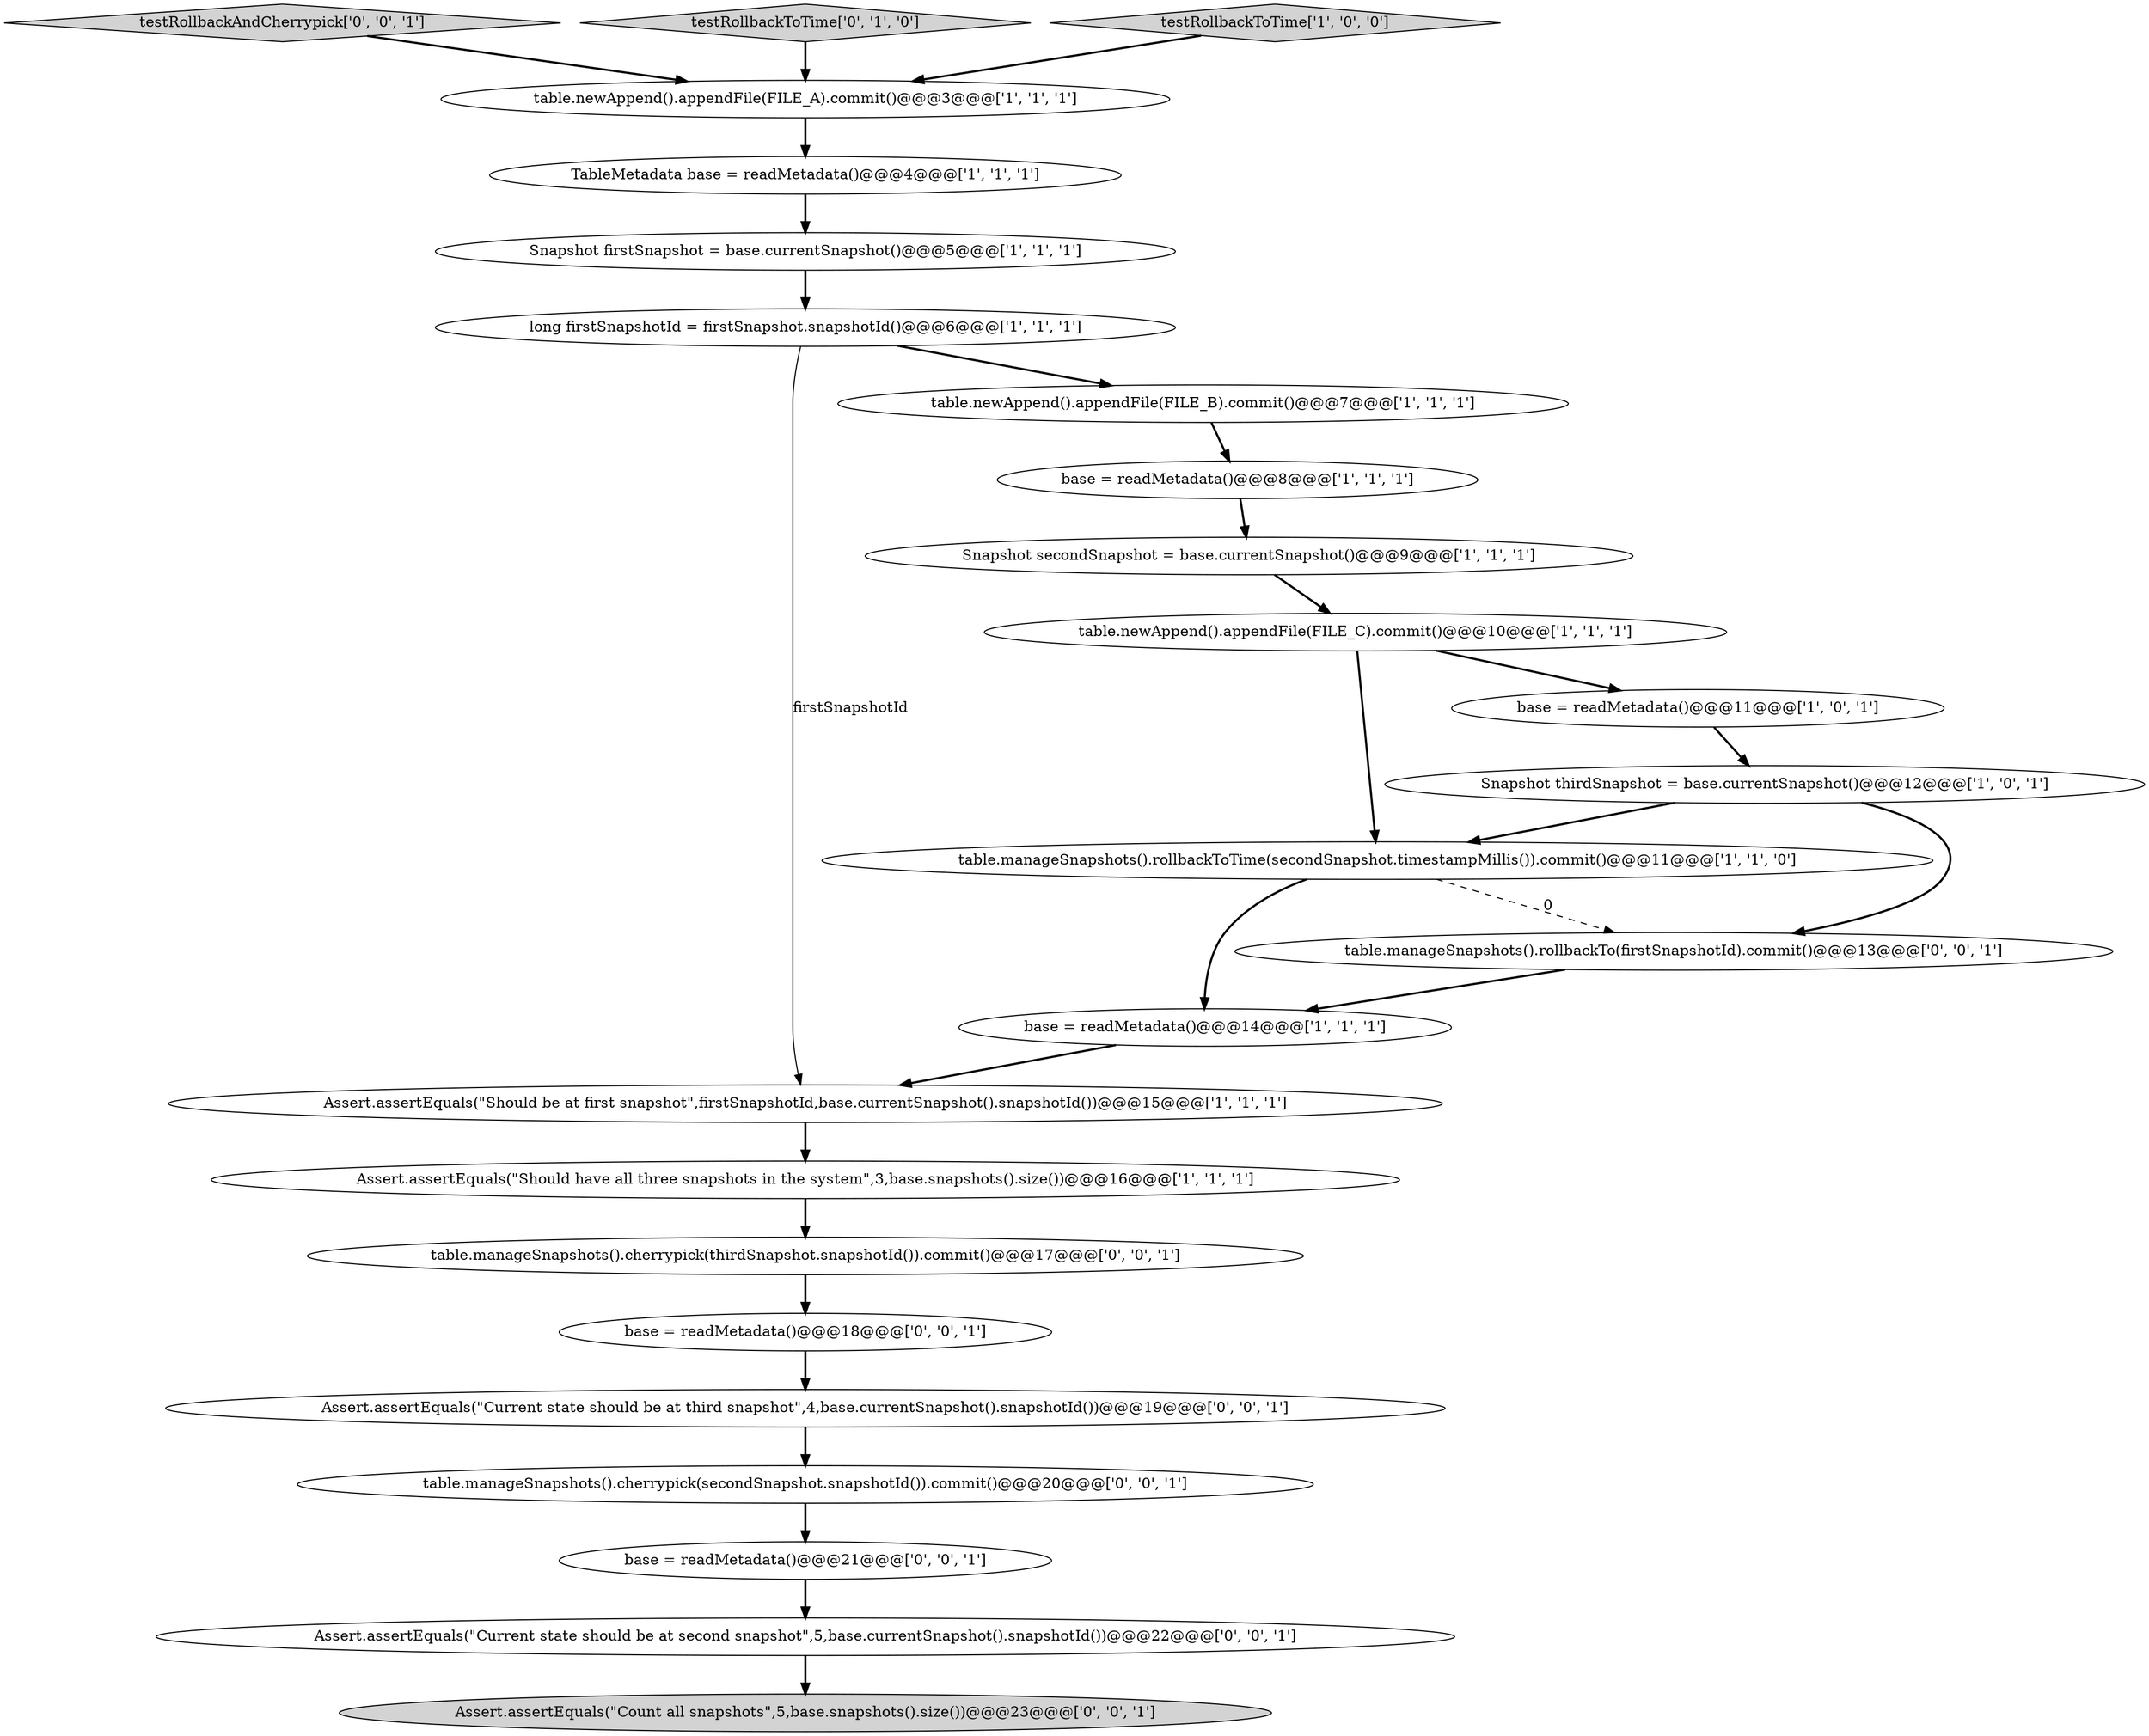 digraph {
21 [style = filled, label = "Assert.assertEquals(\"Current state should be at second snapshot\",5,base.currentSnapshot().snapshotId())@@@22@@@['0', '0', '1']", fillcolor = white, shape = ellipse image = "AAA0AAABBB3BBB"];
22 [style = filled, label = "table.manageSnapshots().cherrypick(thirdSnapshot.snapshotId()).commit()@@@17@@@['0', '0', '1']", fillcolor = white, shape = ellipse image = "AAA0AAABBB3BBB"];
2 [style = filled, label = "table.manageSnapshots().rollbackToTime(secondSnapshot.timestampMillis()).commit()@@@11@@@['1', '1', '0']", fillcolor = white, shape = ellipse image = "AAA0AAABBB1BBB"];
0 [style = filled, label = "base = readMetadata()@@@11@@@['1', '0', '1']", fillcolor = white, shape = ellipse image = "AAA0AAABBB1BBB"];
12 [style = filled, label = "TableMetadata base = readMetadata()@@@4@@@['1', '1', '1']", fillcolor = white, shape = ellipse image = "AAA0AAABBB1BBB"];
20 [style = filled, label = "base = readMetadata()@@@21@@@['0', '0', '1']", fillcolor = white, shape = ellipse image = "AAA0AAABBB3BBB"];
5 [style = filled, label = "Snapshot thirdSnapshot = base.currentSnapshot()@@@12@@@['1', '0', '1']", fillcolor = white, shape = ellipse image = "AAA0AAABBB1BBB"];
8 [style = filled, label = "Snapshot firstSnapshot = base.currentSnapshot()@@@5@@@['1', '1', '1']", fillcolor = white, shape = ellipse image = "AAA0AAABBB1BBB"];
18 [style = filled, label = "Assert.assertEquals(\"Current state should be at third snapshot\",4,base.currentSnapshot().snapshotId())@@@19@@@['0', '0', '1']", fillcolor = white, shape = ellipse image = "AAA0AAABBB3BBB"];
4 [style = filled, label = "base = readMetadata()@@@14@@@['1', '1', '1']", fillcolor = white, shape = ellipse image = "AAA0AAABBB1BBB"];
7 [style = filled, label = "Snapshot secondSnapshot = base.currentSnapshot()@@@9@@@['1', '1', '1']", fillcolor = white, shape = ellipse image = "AAA0AAABBB1BBB"];
24 [style = filled, label = "testRollbackAndCherrypick['0', '0', '1']", fillcolor = lightgray, shape = diamond image = "AAA0AAABBB3BBB"];
6 [style = filled, label = "long firstSnapshotId = firstSnapshot.snapshotId()@@@6@@@['1', '1', '1']", fillcolor = white, shape = ellipse image = "AAA0AAABBB1BBB"];
3 [style = filled, label = "table.newAppend().appendFile(FILE_A).commit()@@@3@@@['1', '1', '1']", fillcolor = white, shape = ellipse image = "AAA0AAABBB1BBB"];
10 [style = filled, label = "Assert.assertEquals(\"Should have all three snapshots in the system\",3,base.snapshots().size())@@@16@@@['1', '1', '1']", fillcolor = white, shape = ellipse image = "AAA0AAABBB1BBB"];
23 [style = filled, label = "table.manageSnapshots().rollbackTo(firstSnapshotId).commit()@@@13@@@['0', '0', '1']", fillcolor = white, shape = ellipse image = "AAA0AAABBB3BBB"];
1 [style = filled, label = "Assert.assertEquals(\"Should be at first snapshot\",firstSnapshotId,base.currentSnapshot().snapshotId())@@@15@@@['1', '1', '1']", fillcolor = white, shape = ellipse image = "AAA0AAABBB1BBB"];
15 [style = filled, label = "testRollbackToTime['0', '1', '0']", fillcolor = lightgray, shape = diamond image = "AAA0AAABBB2BBB"];
9 [style = filled, label = "base = readMetadata()@@@8@@@['1', '1', '1']", fillcolor = white, shape = ellipse image = "AAA0AAABBB1BBB"];
11 [style = filled, label = "table.newAppend().appendFile(FILE_B).commit()@@@7@@@['1', '1', '1']", fillcolor = white, shape = ellipse image = "AAA0AAABBB1BBB"];
13 [style = filled, label = "table.newAppend().appendFile(FILE_C).commit()@@@10@@@['1', '1', '1']", fillcolor = white, shape = ellipse image = "AAA0AAABBB1BBB"];
19 [style = filled, label = "base = readMetadata()@@@18@@@['0', '0', '1']", fillcolor = white, shape = ellipse image = "AAA0AAABBB3BBB"];
17 [style = filled, label = "table.manageSnapshots().cherrypick(secondSnapshot.snapshotId()).commit()@@@20@@@['0', '0', '1']", fillcolor = white, shape = ellipse image = "AAA0AAABBB3BBB"];
16 [style = filled, label = "Assert.assertEquals(\"Count all snapshots\",5,base.snapshots().size())@@@23@@@['0', '0', '1']", fillcolor = lightgray, shape = ellipse image = "AAA0AAABBB3BBB"];
14 [style = filled, label = "testRollbackToTime['1', '0', '0']", fillcolor = lightgray, shape = diamond image = "AAA0AAABBB1BBB"];
5->2 [style = bold, label=""];
22->19 [style = bold, label=""];
2->4 [style = bold, label=""];
1->10 [style = bold, label=""];
14->3 [style = bold, label=""];
13->0 [style = bold, label=""];
6->11 [style = bold, label=""];
21->16 [style = bold, label=""];
11->9 [style = bold, label=""];
8->6 [style = bold, label=""];
17->20 [style = bold, label=""];
4->1 [style = bold, label=""];
7->13 [style = bold, label=""];
20->21 [style = bold, label=""];
10->22 [style = bold, label=""];
3->12 [style = bold, label=""];
5->23 [style = bold, label=""];
24->3 [style = bold, label=""];
6->1 [style = solid, label="firstSnapshotId"];
2->23 [style = dashed, label="0"];
15->3 [style = bold, label=""];
18->17 [style = bold, label=""];
0->5 [style = bold, label=""];
13->2 [style = bold, label=""];
23->4 [style = bold, label=""];
12->8 [style = bold, label=""];
19->18 [style = bold, label=""];
9->7 [style = bold, label=""];
}
